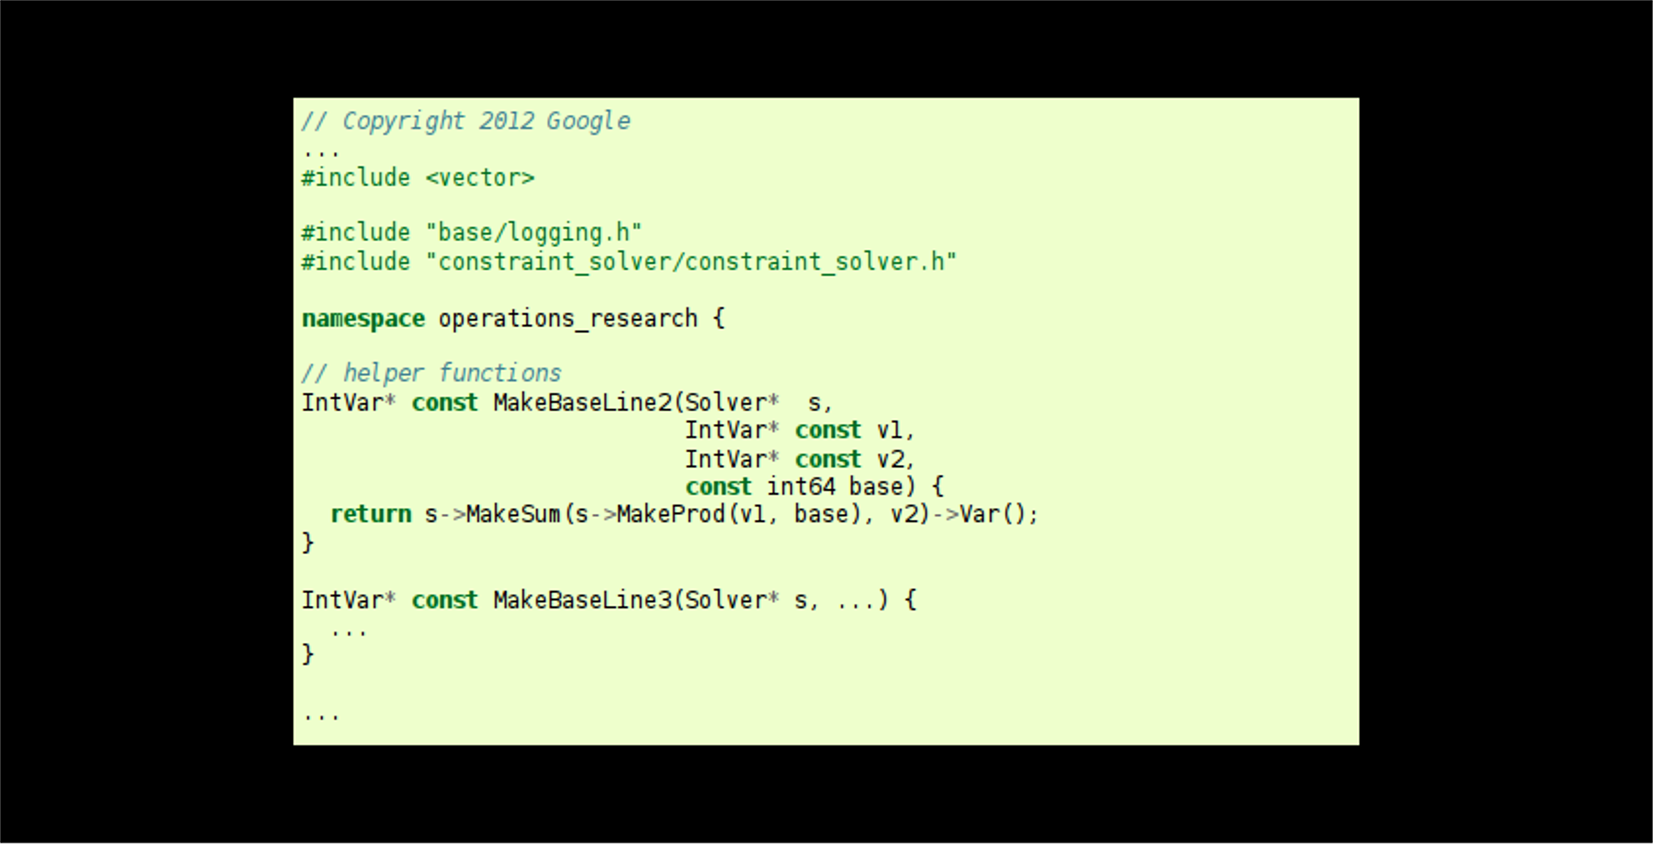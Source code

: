 <?xml version="1.0"?>
<!DOCTYPE ipe SYSTEM "ipe.dtd">
<ipe version="70010" creator="Ipe 7.0.10">
<info created="D:20120429222835" modified="D:20120429222835"/>
<bitmap id="1" width="845" height="431" length="25700" ColorSpace="DeviceRGB" Filter="FlateDecode" BitsPerComponent="8" encoding="base64">
eNrsnQdYU+ffhiOt+llaqyi4WkWgim0doKioWMW6rdq6UFvXH7ciCHWAAxUUUTHsvfcMIENA
NgRIUFHrREDZKwxRpoQvJwn7hOGq1ee+7qtXeMkZ70vMefp7z6BQAAAAAAAAAAAAAAAAAAAA
AAAAAAAAAAAAAAAAAAAAAAAAAAAAAAAAAAAAAAAAAAAAAAAAAAAAAAAAAAAAAAAAAAAAAAAA
AAAAAAAAAAAAAAAAAAAAAAAAAAAAAAAAAAAAAAAAAAAAAAAAAAAAAAAAAAAAAAAAAAAAAAAA
AAAAAAAAAAAAAAAAAAAAAAAAAAAAAAAAAAAAAAAAAAAAAAAAAAAAAAAAAAAAAAAAAAAAAAAA
AAAAAAAAAAAAAAAAAAAAAAAAAAAAAAAAAAAAAAAAAAAAAAAAAAAAAAAAAAAAAAAAAAAAAAAA
AAAAAAAAAAAAAAAAAAAAAAAAAAAAAAAAAAAAAAAAAAAAAAAAAAAAAAAAAAAAAAAAAAAAAAAA
AAAAAAAAAAAAAAAAAAAAAAAAAAAAAAAQlDWlQgghhO9DHGQBQMyDEEKImAcAQMyDEEKImAcA
QMyDEEKImAcAYh6EEEKImAcAYh6EEEKImAcAYt57tDb8gJ799dpu3lZSFrjjilt83Wf3BZt1
z26eNnWetrVrBROHGwghYh4AiHk8czPd11C9kuq7b+woOykuzkWZarxA1+JIYnQO+9//nsl9
4rzKJvhphz1pTHC0MDv9LKWbxdnJN+94qZqYLNCmLjN2sn6ezOK2s2qi7b1t1uhQFxo4mD/j
NSaHOhvyYpVLObPrxUlspMfEOitfNVbUtTyWFJP7jsattDJI+bJLTB0ONxBCxDwAEPP4EcjJ
2vRQWmJpt42dQlFMkOVv1t7BhfTn5TfsrtEY9f/69wzz1g3LjdejCztWAiOOXbL1rOxm8cJ8
2qmggPD8hOz65Ns3nVdRvRgNxFC4OZms9wtmViXfZdqvMPf/p7FtrHJuiVXki5Nl4+s0ixVW
XgF5idkvY69F+ia8o2BWmOOxwZz2z2scbiCEiHkAIObxq3ZrjX0Y9d03drC4xH/7JceAqo7t
eYVBZ20tlmpTF1MdLbkVLWIi9ZKDcZjjpgvU+Rdt9B4kljTEXDayMiti8LLZk5t2q2wCHzRy
g9NFe7MYt51UE0Vt6jx9j6R6ZsZtW6JuptdxKjbrqa+qkfFCfZsLyd5bDNwS6okERbMz2RPr
f9rSdIG2iXJ4ZHZDrDGVyi278d3B7DK7tvSOFbD9iltcXWphrtd6Aw9eEiN275JTVF2bWGVG
u/u6q8XJwpjXusuu4a9IplY7D52gRpK+E/O29qtcwnLar7OgJETf3mKJNnW5mZtnMYOFgxGE
EDEPgM8k5hFVOzP1e0ml3TZ2NCXe32xTZGxRh3hTFnhQ3/LM7ej02uTbqY6rTHxvv07NeeK0
UNvkUPyN+y8Tk+n2S696MeqTghzNDj1MJqZE6yLPXzXXfZbC4ganVdrUVU7e7ulx2Y2tq83P
cv3DKvBxm5aiYn9lPYtjiTf+yQ85dZk6z5o7UVsfdU6f+puzb0gh/e4d5xXnnaJqm2dybYMz
ej432kgP8DBdTYvIbkqJo5ltCAm1czJd5XTtbnHA1outMY8Tq1Y6hWd3tTjZuNFIxk3Q0JE2
kve9iXkzwnLzjXZrLq0KO37FQisxPK0yPirWfpV1wP1GHIwghIh5AHwWMS83032dqe+thu4b
O9oQa2hsSS1gdswwgRZbovlJg/UyZM8lp8haTvywWO5yPYubslhVwbv0nSNrGbcjrTZFcN7J
fJhit8o+iBfhsu7ZLaR2riIyHybbrPGLym9tSY72s9iVklDC3egNV+M/QoiJ2pKywK061val
TG6xkbbVwJ1b5iK2RTKTK/iEwxvBlouoHuEvOYEt3s7c7ExGrLOT2SqHwNQM19+NiaDVMkG8
KSymqIvFO6/8dayJiYV+LoOz29FexkSB8SJvJ0mHjrSRvO+cMQlzMd13L6lNvS4lLsB8043Y
Qv7ioXuJxXEwghAi5gHwGcS8xgQnG/NjD5NY3TaSXPca8fclO/8OSaYhxsDY2qqE0TyrS9tq
7J1an+Rna7KnOX4UFfttMfG52ZCa89hxtUNoVs2Ncwbml3JSWs+sC+8UnJpSYn3MlBmJJa0b
ir5ibG3H4oVMur+tyf5/iPUTVTvroHRunsx54tRcwUsKdDA99CC5J/OVrIZ4X1+LJSYeIZXc
lddFnrzSsiEGI9Tid1pL2kwOdzHdc6fdQHVcnHzcbP2q+L/NfuS4yjaE2EnSoashbSTve9nr
eGtzC70cRuu26qN09NtNWM877xqLCzQghIh5AHwGMS83032DRcdTy0gbSay7cfyyjXtFxwyj
cckugJ/9GGkx1usDIvPqI89cNFJ7ksxrvBdnvSEwMo8bWrYZeQbE2axyCklntwanfXfprE5x
1NGy/XWytRHq+rY+3LDEqg7/+6KFcSGDlxKVQmO4xStmagQnMXLrYA3ReoZWFsWM7s/Hq4ow
sjFZ6eSfVNMc0uoijlyy9XnBj3ycRHo5r3k9jfG25ubnslO6Wpxs3E5csXXljxsxzbrxOjfW
kg6dgEayvhNr1rpi6/Wi/Z9Dv1MUhxBCxDwAPvmYR1TtLE4+SWZ120g+s0n3djDZGBx2vyb5
4bMgkyTuzODrWDMTs8Opcdm1dEaa+yZ9excWs5gVsEWbusL9WnIl/f4TH+XL9o6l/FhyXM9o
ua6FQbvgZKGbzegcjbSIaMRsWza8QjXekxiVXhnt7WM+75xjWA3v+ovmqh2b7mtrqvE4mZd2
Dl+wNM5L6bJTzKxMvwMXjf8XFv607dlrr+NtzEz2JEQ9qYzx8bNY6RT0sLFtYLNpvpuKgMXJ
xi3AxWQtLSTtFSOv4oahicmhh9wdJhs68kbSvvOir56lcXZyadudNzfdFx+ZXpeSVXLD47qH
SwkDRyIIIWIeAJ98zMvNdFey8r/fqZTXuVGQReXX9WzMFmob/WHvHcafo2Q+f+Z36KrhPG3j
DTaubgVEssp57LjKys+eZr3ijNEqcxeb7OYM2ZjobE5d6BzSemVEu+DEr++FuRi2mXZsuT0y
M/2+x5bz1F8v25277vC7OffKgvqocwZW/CnO+ihtA2vHMiYvWYUEWi0mFjc6+lTArfPqo3U7
zG9q23GnVpnPs3wPXDGap2Ou7B2QUstdIVGfbH3nfPvrWQIXJ6sZvggzdDJfQkyhmu/yv5Zc
LXDoBDWS9J17TmBYoOVCzmp1naOaT8DLK7h20tx0gTZ1KdVO71ZsLhtHIgghYh4An3rM41bt
zmSQlPI6Nr71jexSw8muUyCuCAjTvGxJzX/L+lJytK/p+p5fXvFJ+Tn3HUKImAcA6OrcvA8h
m+5ja3r4UXLHjFcX5+1husLteuYb1ZfynnmfiY/4pzr5cYav8kUb289pLvJz7juEEDEPAPAR
xbz6KO3WK1VbLg0IP3iWusrWJ+pNrw4orY60crVYpG24zNCB+jCx6HP6Iv2c+w4hRMwDAHxE
MQ9CCCFiHgAAMQ9CCCFiHgAAMQ9CCCFiHgAAMQ9CCCFiHgCIeRBCCCFiHgCIeRBCCCFiHgCI
eRBCCBHzAACIeRBCCBHzAACIeRBCCBHzAEDM62DFlTmDprpUvGkjhBBCiJgHAGIehBBCxDwA
ACZtIYQQIuYBABDzIIQQIuYBgJgHIYQQIuYBgJgHIYQQIuYBgJgHIYQQMQ8A8JHHvBrzOceX
u9T0/p85Z0FVcQphbxZ/481BCCFEzAMAfMhqXm9j20cV85A5IYQQMQ+ATyLmFeQd/slQ506t
596LywzLGYh5iHkQQoiYB8AnEfOSUyIUZSKvZeep/3T1zK1GAbOuRPJZfDZm60QtCSFNxZ33
Iop57Q0hztdWSWpK9jk667cYz2dsAUmp7Y9tXhdXWOy9OrmvusxsX5WJx/iNpTWe5+3nfKsm
IXJlj2N5Sk++WFj1oYH0Q8sM//J+4bn7nPyh3CQivuaqSursi6wXvM7OO9/a93YjwNnPfYay
/VSlhhsedKtgtHbqmOKRiC0yZyZ8qSG36IZrZrX1WsN1B+mOd+qZ+LaHECLmAQD+xZiXmbaM
0i7VtIl2nXOamriUr1nqq5j4mMXCuhqJDZz2pLhQBRGqumdx9LMKT/NA1Wu1vYl57BgvRxkJ
b8u0lyGuXtMoarw3JFz3nT7K/lxQsZ+D39wRdubp7C6+Uhg5xTYXfVdLHJUea7br3D3ac3ZC
gPPUnyOvFTWlMCPnjXBxyGkStM4e7zw7xsNhsri3xW1iP6eLOlhmsFvPQhxgpOFeGJleZKbh
sItWHU+/d2q72UzhozMVfXV8ihNK8bUPIUTMAwD8W9W8GptVOmvdXsV42Mr/8She4MQl58ej
8y6yiEJWSdn5KVprvDi/qvfcqzNLNS+p+3lP0phX5/LXmXlnS4jaWlHxyfFHuI317so6ijrc
xtKKi3Jnd4TUCfg+qfc5YSE38PTCtaEG18uTWPx2Zsa9P0SpF/95HW5InbzoXgzRTrrOnu88
bz+L+fs58cz/Quua33ZEXrMwudMamAXlruahf009/eP3Fsfj6vHNDyFEzAMA/AsxLz/7wDij
C/dqPXZdWG5Wyeg6pzlXt/9VjfXiE0usqpi9i3nVZs2LW/2qtdTuJbE466XhzGP8dS7SaFNd
VFvpWiM45plzYt6idaEGYRUtMY8T5C7Ln1htX2g0/8RSU16PSNfZi51vt5/yWr97tubVZU7V
qSQxr8LVInTLNE7MM0fMgxAi5gEAPnjM63geGuGstJhelOOIgthsNfKCmOV8zSXWLSGqxnqh
1oIr3Os7isvOTTzKq+a5bjk7v6WaJ82v5nnsPL/MtLKHV4Iwsout9XxXjT0qLWG+W4eYtE0t
awzSvTRF0X+12CVt4lTDJgHr7GrnLeZqLnN81VrN+7NN1bFdNa/DlRrs+KR7p3eYE5O2833P
eWPSFkKImAcA+LeqeexIG4tZm5/GP2SuHO/jntfbWdcmemywwhCjIz4lMc8rfayD1INaTm9r
8D6gM2XlreuF/B/9/taVnhHrl1UT7OY3h38aHjvG21FW0tf6zqsQd+/pLefmhdNmS3lQE6sS
nhRYnXLd49+DK15ZdSEBdJWl1L+8iTcnJQTP5ERWiRC/Av4bSNcpeOfrnJROTt14N6yAdw4e
O9rdfrKEjyV3P2eK2ls+ZQuIeTXWa6lr99Md0upwCQaEEDEPAPBvxjzWK4vl57fQqqMcLOWV
0hMEVPl4c6nkl8qy6oMcA1ZKHJegHJFfHu2R1Xq5BOPuza2S6uLN4Y3x8N7eycfHfqE1b0PM
Kbn2V9p+eXjyTF+Vn5uvtGXV+lDdFohpiPc9tWhbCi2b3evvmbysXaKqk7c/S2ztKdk6Be98
QnTEClG1lp1PLSo332M4pa+qpJjhfpeWC3Vx3xUIIUTMA+AjPjcPQgghRMwDADEPQgghRMwD
ADEPQgghYh4AADEPQgghYh4AADEPQgghYh4AADEPQgghYh4AiHkQQgghYh4AiHkQQgghYh4A
iHkQQggR8wAAiHkQQggR8wAAiHkQQggR8wAAiHkQQggR8wBAzIMQQggR8wBAzIMQQggR8wBA
zIMQQoiYBwBAzIMQQoiYBwBAzIMQQoiYBwBiHoQQQoiYB8BnGvNqzOccX+5S0/t/5pwFVcUp
hL1Z/I03957W8566+eG78MEGBEIIEfMA+Eyqeb1NF2+WRnhLlbVZ9r2nGuazxzskqGduvv6P
hChBe9h56CCEEDEPgE8u5hXkHf7JUOdOrefei8sMyxmIeV35Oug8debmx3GsJsQ8CCFEzAPg
I495ySkRijKR17Lz1H+6euZWo4DpSCIVLD4bs3WiloSQpuLOexHFvPaGEOdrqyQ1JfscnfVb
jOcztoB0UUOexIorLPZendxXXWa2r8rEY/zG0hrP8/ZzvlWTELmyx7E8pdcx79i8/b7LhqlL
Dr2637WCm1rZSfczL6lYywtr/CxppupZyYuyjMePNBad//kLVfH/016yg0HLYXe79falPLIQ
xenRPkPZfqpSww0PulXwM3PJC+v9hpP7acjO9Veb3NxNksbejDzpOgUMEdkfDjEPQoiYB8An
HfMy05ZR+LmiRQFlMc6PauJSvmapr2LiYxYL62okNnDak+JCFUSo6p7F0c8qPM0DVa/V9ibm
sWO8HGUkvC3TXoa4ek2jqPHekHDdd/oo+3NBxX4OfnNH2Jmns3tZvFIT/97b4vbLEA/vmWIO
VhmcxWts1hspqTPdH1SHh95YOsxY7y4nzda5/KU9bfPtwMz6hPt5Fpoue2ndbr1DKa9zN9kx
Hg6Txblbd/WaLupgSWydHefnIjvG0+wWZ5d8pvO7SdrY1OOR72JxsgHp9IeDEELEPAA+g2pe
jc0qnbVur2I8bOX/eBQvcLKP8+PReRdZRHmqpOz8FK01Xpxf1Xvu1ZmlmpfU/VwhaczjBK0z
886WEBWzouKT449wG+vdlXUUdbiNpRUX5c7uCKnrZcw7onC2mLfOUxPP/C+0/eKsKqr8aSUa
J47WuW47/ZN8kIF/3vWs10z+G7raeqdSXudu8nrE3/pJ/tbrXLecnafdvEvSvG6SNvZ85LtY
vPOAdF4cByMIIWIeAJ9BzMvPPjDO6MK9Wo9dF5abVTK6zmnO1e1/VWO9+MQSqypm72JetVnz
4la/ai21e0ksznppOJM/cWm9SKNNdVFtpWtNL2PesSUt65Q/8bsnsTjj0cPD83Wkm9f5G3ed
jIxn55WtFow5xmmUWRhDy2/qcuudS3kk3WzXI3kt7ta5jbYdu0nW2IuRF7w42R+i4+I4GEEI
EfMA+LRjXuuZYK3OSovpRTmOqObNViOv5lnO11xi3ZIAa6wXai24wr2+o7js3MSjLRWt+S3V
PH5Jqt5j5/llppVveiUIr5rHW2fJqUlnla9z62nbz0zdcJOW0cAordSX7RCK2El37yl/d2Kz
f20XWycr5XXuZp3Ln23qk22reaeL23eTtLEXhVDBi3eRtxHzIISIeQB8PtU8dqSNxazNT+Mf
MleO93HP6+2saxM9NlhhiNERn5KY55U+1kHqQS3n5jV4H9CZsvLW9UL+j35/60rPiPXLqgl2
85vTfH5ajLejrKSv9Z1XIe7eLSeYJYTTZkt5UBOrEp4UWJ1y3ePf22qemvgYH8u0V6FevvLD
nWyy2KlltY5rT8gqpQVlvrrmQlPow9tQjf1We1WrZyFZdTHJqX+OOLM7vE7w1klLeZ27yY52
t58s4WPJ7dFMUXvLp63n5pkyyz0MnKa2PzevfWMvTmt8u8VxMIIQIuYB8KnHPNYri+Xnt9Cq
oxws5ZXSEwRU+ZovAiVLC6z6IMeAlRLHJShH5JdHe2S1XrDAuHtzq6S6eHMCYTy8t3fy8bFf
aM3bEHNKrv2Vtl8enjzTV+Xn5iIbq9aH6rZATEO876lF21Jo2b29BOPYvH0+S0QPS4hePeDG
r8slMembpY6I9zmusPqG1lR+Ukpg3D6kqCtNUZX49vyao4+jSpoEbV1AKY+km6lF5eZ7DKf0
VZUUM9zv0nyhbvELq33UyX01pv4SoD5Fc6VbjYDG3ow86ToR8yCEiHkAIObBN79X3ltYUqYr
2+miEtLGt1wnhBAi5gGAmAc/hLVOqoFXE6oiQkMVh9uYPmELbnzLdUIIIWIeAIh58EPKjg27
8ft3GhKDL/3PujSpq8a3XCeEECLmAYCYByGEECLmAYCYByGEECLmAfDJxLw3viqT9MGs729z
/xX/rQ6+2Z8DI/8fGnlcQA0R8wAAH7ia19tDz5sdqnhLlX2Qw9wHO5i+jw29x53v4m4zGPkP
svOCNvEh/3VAiJgHwMca8wryDv9kqHOn1nPvxWWG5QzEPISNf+VuMxh5xDyImAcAeNcxLzkl
QlEm8lp2nvpPV8/cahQw2UQcMhafjdk6UUtCSFNx572IYl57Q4jztVWSmpJ9js76LcbzGVvA
oUfQPX65t0fuqy4z21dlYvPtkUtrPM/bz/lWTULkyh7H5jsM9yLmke0SZ0P7DGX7qUoNNzzo
VsEQ3CPG40cai87//IWq+P9pL9nBoOWwBdy1mLeGY4pHIrbInJnwpYbcohuumY1J9zMvqVjL
C2v8LGmm6lnJEDh5R7p1QRsikWw/SbtJ+ueo99x9Tv5QLnF9bkGuqqTOvsh6wSPfuZtsAaU8
jPyHG/kO/wrI/m0i5kHEPAA+75iXmbaM0vGxtgKemMB9iJiUr1nqq5j4mMXCuhqJDZz2pLhQ
BRGqumdx9LMKT/NA1Wu1vYl57BgvRxkJb8u0lyGuXtNaHnZ23Xf6KPtzQcV+Dn5zR9iZp/fu
jnBku8SO8XCYLO5tcZvY0HRRB8sMtoAe1bn8pT1t8+3AzPqE+3kWmi57aTWCaybcbDDASMO9
MDK9yEzDYRet3Ga9kZI60/1BdXjojaXDjPXuNgoeEJLx7HH9h3Q/SbtJvs6EAOepP0deK2pK
YUbOG+HikNMkeOQ7d7OGtJSHkf+AI98h5gnqEYSIeQB85tW8GptVOmvdXsV42Mr/8SheYBWC
8+PReRdZRJmipOz8FK01XjVEaWKvzizVvKTuJ5JIYx7niHlm3tkSonZRVHxy/BFuY727so6i
DrextOKiXG+f70C6S7wNFfM3NPHM/0LrBPSoznXb6Z/kgwz8865nvWZ2MzXGaTkir1mYTLon
rCqq/GklWm1vxrMXYYNsP0m7Sb5OZsa9P0SpF/95HW5InbzoXgyR0wSNvMButi/lYeQ/3Mh3
+rcmqEcQIuYB8HnHvPzsA+OMLtyr9dh1YblZJaPrnOZc3f5XNdaLTyyxqmL2LuZVmzUvbvWr
1lK7l8TirJeGM4/x17lIo011UW2la6+OWaS71H5D8lq/e9YI6FETI+PZeWWrBWOOcbYuszCG
lt912Di+zKm63Yzeo4eH5+tIN+/8b641vRnPXpzNRbafpN0UsM7SisvyJ1bbFxrNP7HUlD/F
KWDkSbpJdlYeRv6DjTzZvzXyHkGImAfAZxvzOp6PRDgrLaYX5TiigDNbjbyaZzlfc4l1y0G/
xnqh1oIr3Os7isvOTTzKq+a5bjk7v6WaJ82v5nnsPL/MtPJNrwQh3aU6lz/blA1ba0rHBcxQ
c2Qn3b2n/N2Jzf6tRSGLuZrLHF91WWWqc91+ZuqGm7SMBkZppb7sMcERooutd95QF7bdT9Ju
kv45ODYG6V6aoui/WuyS9i3e/KagkSdPDp0usMXIf6CR7/J/qRDzIGIeAIh5rYeqSBuLWZuf
xj9krhzv457X21nXJnpssMIQoyM+JTHPK32sg9SDWg7NDd4HdKasvHW9kP+j39+60jNi/bJq
gt385vBPw2PHeDvKSvpa33kV4u49veXcvHDabCkPamJVwpMCq1Oue/x7d8wi2yV2tLv9ZAkf
S+6GZoraWz5lC+hRjf1We1WrZyFZdTHJqX+OOLM7vOV4XeekdHLqxrthBWzBR+Fax7UnZJXS
gjJfXXOhKfRRe6Ow0XlDJEd2sv0k7Sbpn4N7Kl1C8ExOsJcI8StoPm2MfORJkwPJBbYY+Q8y
8r3qEYSIeQB8xjGP9cpi+fkttOooB0t5pfQEAVU+3lGY/FDCqg9yDFgpcVyCckR+ebRHVuvx
kXH35lZJdfHm8MZ4eG/v5ONjv9CatyHmlFz7K22/PDx5pq/Kz80VGFatD9VtgZiGeN9Ti7al
0LJ7dwkG+S4VlZvvMZzSV1VSzHC/C+9KRvKrQhIYtw8p6kpTVCW+Pb/m6OOoktY1J0RHrBBV
a+kR6SE1iUnfLHVEvM9xhdU3tKYebx66Ho8n+YZISknk+0nSTfI/B2Fe1i5R1cnbnyW2Dh3p
yJN0k/xeeRj59z/yiHkQMQ8A0Itz8yD8GO+VByFEzAMAIOZBCCFEzAMAIOb95yS7TObzfTot
Rh5CxDwAAGIehBBCxDwAEPMghBBCxDwAEPMghBBCxDwAEPMghBAi5gEAEPMghBAi5gEAEPMg
hBAi5gEAEPMghBAi5gGAmAchhBAi5gGAmAchhBAi5gGAmAchhBAxDwCAmAchhBAxDwCAmAch
hBAxDwCAmAchhBAxDwDEPAghhBAxDwDEPAghhBAxDwDEPAghhIh5AADEvP+iFVfmDJrqUoFe
d21C/NV5Ut8KUfpO++zGCkLEPAAAYh4S3Sc8FC+tlIYN3RAYkv8aowchYh4AADEPMe8TGoqK
KwqDZR3LMHQQIuYBAN5PzKsxn6MqTlGdvspeUVRdnHJMYSMzpJDTzo6PTdwySUuCcvjHMcb7
7UqTiHdq/CyjP1FIbeJk6xXfqUuO9bTNYKey6oPs/JaNPipO+VtWxu1ifC2zrIn5PPfCNpOZ
gzgrVJUedWWT5j9BedW8Dcn9ZjP3WzWJwZd22pUll5FuiGiMiUraPUd3Un9VceFzy3ffpOWQ
b4j8S6Y4z2DfbNF+lL7DZ292y0vhJ5CB4w6oTB3W70vRmZvc81N47yytcDq/Zuy3QkIi09Y5
Zie3xpWB0kd0l8mMFv6y/4hFenaZr+n3E0+r/DZauP9AyV+3euY3r7PduHITTmtju8BDvkuD
Jp29unzi0C+EBkvvDLheTLyT8ThMedH4gV9QKP/3/eQdjl6cjncVqzrsZyNpj8jXSfJONlk3
BWyorCbQ+ehMSZEv+3w95rerTs8aBfVIsCz92SIz3JCQIUTMAwC835gnNSPSlX77ryGc1yeU
r9dx2u33eGrTiqMeZqiOVRXvb3714SveO381yjOadYz47y/ntgbV0WOD5SmqElPCHIKjl3JS
2Ug/15x6z73aRHTc+ygsty6KmWmgYr+TVs5bXHx8oIVroALnhbCtxVM22YbYKTfjl/ZTFf/K
VCuwLOZpiZO+94GAWrINkX7JsKM81omI7zW4XRrounuk6DoqJ4sSCaQP5Xtuo8e+74dvNM4i
ok7c9QMjR635O+iJh8MhqRF/XElnp7bktwEKyu4PwtMfXdZYv4aWY7x+jqK6s8OD8tBQPZlh
c7Xuvu6yhNWhUdAuCVGkDlxOLYuKvzpJ+AflxNrUsle2f303fLOXb2Z13P00A80/19Mqu4x5
HfazkqxH5Oske2elgG6SbIged0pSRH6H5+PIZ3nO5n9vvfZCQI8E7DyrIZbptmjEuG1xNTgs
QoiYBwB4rzFvAbWcwXppOJPzWm2FS02nN2jtCKngvXO5S5n5nOPEfxW0Vnu84CW6uboljGKW
zkTOG07tjXjpslmLSHRj7I9aZQQRdZ7WDc08kp9UUHBEgrfOOrINvfJRO8d55wz1/KTW39aT
baie7EuGk2rGjDv7hChPFT1RmThmdegrbgIRlmhuPDRR/PfrnMZqB2UpaZ2nRGNp7gk58ZUh
L5tTzVejNR8kkeeTYl35kQtoL3oT8wTt0tfjLmYRFbOS58enDJnjxUlfr+y2jfpG/vhZ/7Sg
rDpm95OkHfaTtEek6xTUd9JukmzIaa/UGNU0esf96dwjwQGVQuk/x9ivEIdFCBHzAADvN+Yt
J6Jd62vGwwfqCy9M7MetvxGq/eZW1jHmEf8tt16s0fwenodXutUwHj3UWKgznt9ybIFyWlgR
f+WLLauYrCoDOc5r9d89STdUbrOUWOdi66o2OaeGdENkXzKVhr8OlbErJZZllZyXHzrLs5Kb
K76d0tooym2sNFrUv824CE13rWgJabJO5W1Xy3gUun2+5FfN75RzrehNzBO0S4OmOpd3eD8j
I/m48vIfxwzkbGbowque+d2cC9d+P8l7RLZOAe8k7ybZhhaLTbEqZnbudaceCajm1UZEGsgO
lNoeV4vDIoSIeQCADxjzKl3+OsF5MWnD3bDsknM/t6S7zjGPX80jioGd/rEzCl74OIcuG0DU
6LYH84uBM48WJBXyq3n/C60i21CVj+pZ4p0aJNU80g11rOb9OWbc2XSyah6vMf0Qv7Hacae0
rGk+o/tLCV7ZbR89bIObV0YtozT/lOzANr+tMJg7WNaR1U01j3yXWt7TeYts+l3/378TXeRf
1ZtLHgT1qPM6Sd8pqJskG3LaKyWu1rma10WPOllacEZuMM7NgxAxDwDwYWNehfMmTeLkun1P
Av1D5/fpIubV0GOCZ1FUxSVplreq4x/kWWi67KWV222xPWCc7v+4jv44XUWcs9TJ3eGV/HPz
JlyzdA+ay3nxtZ3F01qyDdUkp8Yt6asqLmx2Mqg8LqPUxcBXJbCWbEOk1Tx2pPtaEYn91Dus
QPd934muvfq0+dy8MfupaaxrXgdHD1tvSJwd1xQfrioupaybWBz35L7hqa3r/SsFRJQqy7Vi
okretEyWn4uqRB+hNr99aaU0XGwjLbiA3cW5eQJ2qXMoqjTbunarVVJg1quoZJfFI0avDX/V
qytbyXpEvk6ydwrqJsmGEmO1JIbM2eWTHvU83836+I6gF72OebjSFkLEPADAvzFpm5x283+T
NMdSVH+aYL12VFcxL5XVEOIaskb65A8UVamhen+opgXmsulpj05tNpYXOcx5/w+i+kpa6dEl
/JXLrbBW+EZNQuTKLoeylLImsg1x9qQxOiJRWV6HmMwdcGbJthRaNpt0Q+RfMkU5V/bMGtKX
8qXYrI0uOcktV9ru2zdZ9Msvhs5QcsnlX0PKeuFG3TZBrD+l74iJ2+w9s9mCIgqdabVISpjS
Z5DEar0DU9v9Nj5ad5qoEIXSp8OVtjz47yTfpc6hiB3P8Nqi+MNXFIrQt+MVjt6IKOnlDUxI
eiRgnWR9F9BN0g1V+ztqTJcYJEQRHr38smNWY+9j3kurDcOGKgWGFjTiyAghYh4A4D3EvA9m
2zyJu9tBbkKOvTRX4ps+lC/xFAwIEfMAAIh5iHkQQoiYBwBAzPskYl7HWeB2c8EQQoiYBwD4
92MehBBCxDwAAGIehBBCxDwAAGIehBBCxDwAAGIehBBCxDwAEPMghBBCxDwAEPMghBBCxDwA
EPMghBAi5gEAEPMghBAi5gEAEPMghBAi5gGAmAchhBAi5gGAmAchhBAi5gGAmAchhBAxDwCA
mAchhBAxDwCAmAchhBAxDwCAmAchhBAxDwDEvLezpCxwxxW3+Lpu3pZ1z26eNnWetrVrBfMD
fNWUvAi7ZGO6gLPFi24J9e9zW7XhB/Tsr9fi6x1CCBHzAPhIY15upvsaqldSffeNHRd84rzK
Jvgpu/t//qWVQcqXXWLqPsBXTXKkl+nvvqF332H6akxwtDA7/SwFX+MQQoiYB8B/KeY1JjhZ
mx5KSyzttrGjzFs3LDdejy7swT//whyPDea0f16//6+a+shzBtZ2pe+0bFgbceySrWclvsYh
hBAxD4D/UszLzXRfa+zDqO++saPsJJqdyZ5Y/9OWpgu0TZTDI7O5Zb2CkhB9e4sl2tTlZm6e
xQwWf97WfpVLWE6HCd9LDsZhjpsuUOdftNF7kFjSRL44UQm8aG8W47aTaqKoTZ2n7yGgxsiJ
nRbc2WG+yrcSOYsXlwVsv+Iayy0klpRf+98VF85rYp2XHF0YHrsNDOedMT0YE5XLXUlxZYSZ
u/UfutRfL9mcSY3Na4g1plLbrnMHkxN9mRm3bYkf9TpOWOcVBp21tViqTV1MdbR8nszfeZIN
MXPzAk6Ym/6qTV1t7xv7iokDBIQQMQ8A8I5jHlG1M1O/l1TabSNJ3SzqnD71N2ffkEL63TvO
K847RdWmllaFHb9ioZUYnlYZHxVrv8o64H4jkWpuRlhuvhFb1GbxnCdOC7VNDsXfuP8yMZlu
v/SqF6OBfPHCHI9V2tRVTt7u6XHZjd2VDfM8N5rR7rYpG2Y/dlxlE5zBi6DZ7mvN/XnrXK1t
rBwcFF9Gv53quISz85zsV3X92GUztbjw2y+Ss4rCTP38eEGXmJu25a+hxfws1z+sAh+32Z/i
ssCD+pZnbken1yZz1rnKxPf2a/INlTXEUo3Mjt2Oe15LT0px2e53Iw/HCAghYh4A4J3GvNxM
93Wmvrcaum8kvf5iq461PXd6tLiEttXAPaE+JS7AfNONWN40Lutl6N5LTpHEOXLJYS6m++4l
sdpU3m5GWCx3uZ7FzU6squBd+s6RteSLZ92zW0jtrrTY7PP79qucwrLbbIgZZrkpPIabMJlZ
d+xWuYbncquLi039/+GGNM7O/8Xd+XjO1sM7z0EzbkdadZqbZj5MtlnjF5Xf2pISH2ixJZof
ZVkvQ/bwd77zhoiEfN7A9EjSjQdEMZCRXZVSimMEhBAxDwDwDmNeY4KTjfmxh23Tl4BGQddf
WAels/mlOaLeVRelo99uinPeee5s6et4a3MLvRxG2wlfP1uTPc3Br6jYb4uJz81q0sW5ZwDy
c1q3EpFsU1ibN7PpXtamGo+TedksNYxXVCTW2fK27EeOxM7Xx1JNrC2KGZ3WmRToYHroQXL7
AUmJ9TFTZvAnmgkbYgyMra1K+IsTudfYO7WBbEPEiDHTH/keszCbr22qEhuVw8YBAkKImAcA
eJcxLzfTfYNFu/lNQY2Crr9QCo0p5MWnCE4Siy2qjdDQt/N/2enNdTe0rth6vWh3ocSZi0Zq
T3jpi3EvznpDYGQe+eLJ4S6m++7SWT36nkm+4Wa2506bjFoXdfpK8xUZjfE2psbcoiKxzua3
EdmP2Pm6iCOXbP1edjpNriFaz9CqY/xrTHC0bH/tLWfnL9kF8HeekRZjvT4gMo90Q23Wk/3M
S+kS/7xBCCFEzAMAvJuYR1TtLE4+SWZ12yjw+ovmGheb7mvLrZi9jrcxN90XH5lel5JVcsPj
uocLr7pVG6GuZ2mcndwyNVnMCtiiTV3hfi25kn7/iY/yZXvHUgb54o3xtuYWutmMnt35JN7O
3Pzs8zbpqy7i7/MmGrfjMsuiPINtl2ibXsjhrdP8HG+dbLq3jRmx843x9pYmyjGRT2pTMgrD
HSKu3W3g57fDFyyN81JYnYJru9sAvo41MzE7nBqXXUtnpLlv0rd3YTHJN1Qbqe/h7Z+XmF0V
dyPOYbUF7d5rHCAghIh5AIB3FvNyM92VrPzvdyrldW4UeP2FgRV/jrI+StvA2rGMyDx5BddO
mhO3Jl5KtdO7FZvL5mfCsEDLhdrUebrOUdzb2eU8dlxl5WdPs15xxmiVuYtNNj9Ykixed+PE
FRuX8p5di1oXyXmzc7s3JydF2606Q114xfZcSqDaJRuPyvbrrI863bzzBUVBZy1NOfu5xMjJ
+lnzFShsekig1WJiEtno6NMU7nmGhm1mlltuj8x8/szv0FXOr4w32Li6FXBjIemG2MkMprvy
JSrxTgevABYus4UQIuYBAN5dzONW7c5kkJTyOja+F5mp4ZbtzqCDEEKImAcAeHfn5v1rsuk+
tqaHHyXjWxFCCBHzAACfVMyrj9K+Ym2HyUoIIUTMAwB8YjEPQgghYh4AADEPQgghYh4AADHv
X7TiypxBU10qPp8dS4w+NmbIEu17Db3cGf6H8aMcKwghYh4An0bMaz3g9uyw2yEtVDvuHDvm
8B0678eCOzukxq6/Ud3Lr4VqXz3V0wnV/8Y3Uo35HFVxiupyl5ruet2HMtkwoJj4MeWWoTSl
j4CB6nmaajvyfQdKLv7LPoP+MWY5dsKtoH1rpg8XplD6fDNs2pbDwSWtdy8syTk9V/TnC0/5
19GUsuz1lWXGDPqCQvm/kXKLTwQF5LE/7N7+i58lCCFiHgAfZzWvV+Gk3TtjfdcNnWIUyMs/
tw0nDFtn8rznXwgNEf62xnE5npxDc0y2t5Ot3cOGjzfmUX7an1KXWlbnc/InyruJefx3MgpY
ATRdWbFpqsz6jy/mVRorKS476WXHKIzLLfa0PygpuuAk/5bRTclM/fHD11MzeFnudYj5sqHS
u89E5sTmVYQkRGjuXLHKr/JD7e2//lmCECLmAfCfiHnEj5POXl0+cegXQoOldwZcLxZY92M+
dpcTVTz/mHOgbwy3ni8y1z2cxabfTzyt8tto4f4DJX/d6pmf0rragdJHdJfJjBb+sv+IRXp2
mY2pxaU+bkZH9u3aq2VkllCa0mVZKSYqafcc3Un9VcWFzy3ffZOWw05l1QfZ+i79/og45Yic
vK9haj2zOblNX2WvKKouTjmmsJEZUtjEfJ57YZvJzEGcFlXpUVc2aaaeliXe1lbBYY+z51+P
+OWncYfv0AvSdkySmS3+zVSXcrJutowkO/bG6R9FJv4ZyCJqX6UVTufXjP1WSEhk2jrH7OTO
Y15aoC0nquBdQTp0jMdhyovGDyRqZN9P3uHoxXv6bbfr7GqGlPRPTLrO9pbmnpw6bJ4v74l1
r4OvzhiyPDia/9sXpiuGTzLO7/ikkuI8g32zRftR+g6fvdktL0VwZdhpt8ToQ7eJkmbB7a2S
kkqR1YJ36S0/SySSDzKEEDEPgE8w5glRpA5cTi2Lir86SfgH5cRagRWY4sy/p4z41bcytazS
ZOWICXqZKWWVxuvnKKo7OzwoDw3Vkxk2V4v/bFxu3higoOz+IDz90WWN9WtolZxDs6+70VHO
ofmEsXmXh+aUm/FL+6mKf2WqFVgW87TESd/7QEAtPTZYnpPQpAMtXAMVOC8kg33y+TFPakak
K/32X0M4r08oX3/puVebyH57H4Xl1kUxMw1U7HfSanpTzRs05cKFKeNULANUxi00PT6LMwjZ
ZN3kjU85PcVUXlRipTM/p8VdPzBy1Jq/g554OBySGvHHlXR2h2qen5fWj4NlVBglZOt8ZfvX
d8M3e/lmVsfdTzPQ/HM9rbLbdb7Zn5hsnR2ykN98UelddN7nocpq/XcTLmQ2/9Xq/XTlvpbc
esTvQWRhy4LsKI91IuJ7DW6XBrruHim6rrn0R/JZigvYLPazvl8RUSQcN+JPi5wmwbv0Vp8l
MskHGUKImAfApxjzvh53MYs4UJY8Pz5lyByvSsETbbXuh8eP3JmSmJ+8fsz4HfG17dbMKtaV
H7mA9qJ52a9Gaz5I6jjRlt2DibYGH7VznDw2Qz2/zeL1nntOcxpnHi1ILig4IsEJbNoHIl/w
ktsCajmD9dJwJue12gqXCpfNWkTJboz9UauMoGeNvZ+0HTTV8d6JWSPHjpda4Pr0UodBaO0m
8c7J+lZLvx85zzijeVerHZSlpHW4J7CV5p6QE18Z8rJTdXTQHGo6nXzoXtltG/WN/PGz/mlB
WXXMbtbZ85jX+U9Mus7WlTBz09QUBouu8w8v4a+EqjhExrak9c6HRQWWuv+bJjmQQuk3bMZW
taCiFCI+jRl39gmxzqInKhPHrA59JeizxMzwny0qf/KfuhBDeZFF/lGsJsG79DafJfKYRzbI
EELEPAA+zUnbqc7lAn/VPkjEh+wYNkHHLe6c5KgdNrncms+j0O3zJb/ib09IzrWiZVlZp/I3
Om2+xmapBiePLbauanMIrrFezG20rGKyqgzkOIFNY413eZvk1priGI8eaizUGc+fnz22QDkt
rKiXMc+lNNREod/gzWbPy3mDQNZNbpWsD4Xy3UHb7JayVaXRov5t/gBC0/nvbK7m5Zf6emj+
JDrn6O0G0qFjZCQfV17+4xhOfKIMXXjVM7/7db7Rn5h0nc11vIy4XdMHiSw08Wq9qqJDNa9N
0S83295sr+SQOUdulRr+OlTGrpT4q7FKzssPneUp+H8ZSvO05cXk7R9cmC8mY8qb/BW0S2/z
WRIwaUsyyBBCxDwAPtGY51JB+iuDuYNlHVntijyZgQqicjuPyIksDuRWYF7ZbR89bIObV0Yt
ozT/lOxAAavq3Qn2PqpnicKdBkk1T/5oQXIhr5p3en9zNa9DzOMfygte+DiHLhvAadTaHlxH
vEFBrccxr8P45JN1k6iS/aB7y0pV9oc9MdGsluuRpWVNO5y0RnpuXoGAoeNPgNLv+v/+negi
/6oerbPXf2LSdRLS0zxWSg4U3+IdVNi2vcO5eR3O4ss/LSf2i0+h7Z9jxp1NJ63mXZ0vMtm6
uE1ub/DXlRmiqC4vJnP4VoPgoXuvN65pO8g4ZEOImAfAZxXzXlopDRfbSAsuYLctwpyaMaBv
3wGTjfO4h+Mqy7ViokretEyWn4uqRB+hdxHzmpJT45b0VRUXNjsZVB6XUepi4KsSWEuPDppJ
URX/McjSPWgu54VEkFd+DVnMK7fbYnvAON3/cR39cbqKOKfx5O5w4rJZp42axFywSmZsaW9j
Xi5ZN5vfWfBQ/ZdJqz359x6JD1cVl1LWTSyOe3Lf8NTW9f6V7ap5hRXXrl2cOuTHXYmlZOus
NNu6dqtVUmDWq6hkl8UjRq8Nf9XtOt/sT0y2zsaYGxenDxksq5kY1WmIkpmXxo9oudK20mTz
0j/0r7vdLUvMLfJ0UB03SO5wal2k+1oRif3UO6xA933fia69+rTlk1PjekByyEr3ttGRnqD1
HecjKnHCo6C5VkyyS+8j5pEP8sd9L0QIEfMAAF3HPNLrZ7uIeU3x0brTRIXa31Gk3u/0BApl
wsHm+4HQmVaLpIQpfQZJrNY7MHXQO4l5nLwRHZGoLK8zsZ+q+IAzS7al0LKJK22vWfssGUVc
aTt1hg+V2XqlbfuYV01Pe3Rqs7G8yGHOjz+I6itppUdzTzBLSk7Y/KOWZPdX2pJkJLJutglv
DzyXTN6k95B7+QnrhRt12wSx/pS+IyZus/fMZrcfeaGvvp+9+uqdOBbp0LHjGV5bFH/4ivO+
b8crHL0RwTs1rpt1tvxBn/fiT9yzdf5omMsvr5Xkav8i+vN53n3z2Ak3r+1dPU2MmHL+v8Hj
l291zCLONizKubJn1pC+lC/FZm10yWl79W7KXbflkv3afZby6GtEKSLbkxJaz1HsvEvvI3oJ
GOSyJubzmD8kp6u87b1uIETMAwD8W9U8CD/kUzD+Q9b7X5j9/abw5vl3CCFiHgCIeRBCCBHz
AACIeRBCCBHzAACIeRBCCBHzAACIeRBCCBHzAEDMg/AtJX/qcY9vU1PtuHPsmMN3+I8CKbiz
Q2rs+hu9vdHxm98e+a3t4a22uxk63LkFIuYBABDz4Ecc9np4q5OO74z1XTd0ilFgMfdeK7cN
JwxbZ/K859vlPews500fdvbvxrzeDh2EiHkAAMQ8+K/HPOLHSWevLp849AuhwdI7A64XC6z7
MR+7y4kqnn/MTi1rDLeeLzLXPZzFpt9PPK3y22jh/gMlf93qmZ/SutqB0kd0l8mMFv6y/4hF
enaZjanFpT5uRkf27dqrZWSWUJrS1U6yY6KSds/RndRfVVz43PLdN2k5xD0Yg2x9l35P3INR
Tt7XMLX1HozTV9kriqqLU44pbGSGFDYxn+de2GYycxCnRVV61JVNmqmnZXkP0WtVcNirdtot
MfrQbaJoWXB7q6SkUmQ1Yh5EzAMAIObB/2bME6JIHbicWhYVf3WS8A/KibUCU01x5t9TRvzq
W0k8UGPliAl6mSlllcbr5yiqOzs8KA8N1ZMZNlfr7uvWWc4BCsruD8LTH13WWL+GVsmJeb7u
Rkc5Me+EsXmXMS/lZvzSfqriX5lqBZbFPC1x0vc+EFBLjw2W5yQ06UAL10AFzgvJYJ/mJ6pI
zYh0pd/+awjn9Qnl6y8992oT2W/vo7DcuihmpoGK/U5aTc+reXEBm8V+1vcrakpm6o8b8adF
Dqp5EDEPAICYB/+jMe/rcReziNBV8vz4lCFzvCoFp5pa98PjR+5MScxPXj9m/I742nZrZhXr
yo9cQHvRvOxXozUfJHWctM3uwaRtg4/aOeIJd+okz0eeebQguYD3fGTtA83PR15ALWewXhrO
5LxWW+FS4bJZiyjZjbE/apUR9Kyxt5O2zAz/2aLyJ/+pCzGUF1nkH8VCzIOIeQAAxDz4X520
nepcLvBX7VNNfMiOYRN03OLOSY7aYZNLtDAehW6fL/kV/7MrJOfa+oA2WafyN7oEo8ZmqQYn
jy22rmK2abRezG20rGKyqgzkOIFNY413OdmD82oYjx5qLNQZz5+fPbZAOS2sqDfn5pXmacuL
yds/uDBfTMY0n4Fz8yBiHgAAMQ/+d2Me+UONKwzmDpZ1ZLWrdGUGKojK7TwiJ7I4kFvmemW3
ffSwDW5eGbWM0vxTsgPfxfORG3xUzxKFOw2Sap780YLkQl417/T+5mpeh5jHW4RR8MLHOXTZ
AE6j1vbgOuINCmo9uwSjwV9XZoiiuryYzOFbDbgEAyLmAQAQ8+AnF/NeWikNF9tICy5gt610
nZoxoG/fAZON87hlrirLtWKiSt60TJafi6pEH6F3EfOaklPjlvRVFRc2OxlUHpdR6mLgqxJY
S48OmklRFf8xyNI9aC7nhUSQV34NWcwrt9tie8A43f9xHf1xuoo4p/Hk7nBOzKtz2qhJzAWr
ZMaWdrMD9ASt7zj/EiVOeBR0e6Utsh9EzAMAIObBj/O+eV3EvKb4aN1pokIUSp82jfV+pydQ
KBMOMuv5iYhptUhKmNJnkMRqvQNTB72TmJda1hgdkagsrzOxn6r4gDNLtqXQsokrba9Z+ywZ
RVxpO3WGD5XZeqVt+5hXTU97dGqzsbzIYc6PP4jqK2mlR5cQq01KTtj8o5YkpQdTt3n0NaIU
ke1JCd3dcpD5POYPyekqzaMBIWIeAAAxD8JPwnr/C7O/3xQezcJQQMQ8AABiHoQQQsQ8ABDz
IIQQQsQ8ABDzIIQQQsQ8ABDzIIQQIuYBABDzIIQQIuYBABDz4H/uhipdv7/tTVGqHXeOHXP4
Dp33Y8GdHVJj19+o7uU+9OQpGO/JHj8Fg0R2wq2gfWumDxemUPp8M2zalsPBJQx8oiBiHgAA
MQ9+dGGvh3e06/jOWN91Q6cYBRYTr1NuG04Yts7kec+3y3umbU4Pnmn7Eca8SmMlxWUnvewY
hXG5xZ72ByVFF5y824CPE0TMAwAg5sGPOOYRP046e3X5xKFfCA2W3hlwvVhg3Y/52F1OVPH8
Y3ZqWWO49XyRue7hLDb9fuJpld9GC/cfKPnrVs/8lNbVDpQ+ortMZrTwl/1HLNKzy2xMLS71
cTM6sm/XXi0js4TSlC6rZzFRSbvn6E7qryoufG757pu0HOL2yEG2vku/J26PLCfva5jaenvk
6avsFUXVxSnHFDYyQwqbmM9zL2wzmTmI06IqPerKJs3U07K859u2KjjsVTvtlhh96DZRtCy4
vVVSUimyU+2xNPfk1GHzfF/g4wQR8wAAiHnw4455QhSpA5dTy6Lir04S/kE5sVZg3a848+8p
I371rUwtqzRZOWKCXmZKWaXx+jmK6s4OD8pDQ/Vkhs3Vuvu6dYJ4gIKy+4Pw9EeXNdavoVVy
Yp6vu9FRTsw7YWzeZcxLuRm/tJ+q+FemWoFlMU9LnPS9DwTU0mOD5TkJTTrQwjVQgfNCMtin
+WFnUjMiXem3/xrCeX1C+fpLz73aRPbb+ygsty6KmWmgYr+TVtPzal5cwGaxn/X9ipqSmfrj
RvxpkdPxDYzHfvNFpXfRa/Fxgoh5AADEPPhxx7yvx13MIkJXyfPjU4bM8aoUPL1b6354/Mid
KYn5yevHjN8R3z7nsIp15UcuoL1oXvar0ZoPkjpO2mb3YNK2wUftHPHwWfX8NovXe+45zWmc
ebQguaDgiAQnsGkfiHzBS24LqOUM1kvDmZzXaitcKlw2axEluzH2R60ygp419nbSlpnhP1tU
/uQ/dSGG8iKL/KPaP+GCmZumpjBYdJ1/eAk+SxAxDwCAmAc/9knbqc7lAn/V/iy++JAdwybo
uMWdkxy1wyaXW9p6FLp9vuRX/M+ukJxr6zNtZZ3K3+gSjBqbpRqcPLbYuorZptF6MbfRsorJ
qjKQ4wQ2jTXe5WTPtK1hPHqosVBnPH9+9tgC5bSwot6cm1eapy0vJm//4MJ8MRnT/LaXWjAy
4nZNHySy0MQrj43PEkTMAwAg5sH/QMxzqSD9lcHcwbKOrHa1rMxABVG5nUfkRBYHcstcr+y2
jx62wc0ro5ZRmn9KdqCAVfXKBh/Vs0ThToOkmid/tCC5kFfNO72/uZrXIebxI1nBCx/n0GUD
OI1a24PriDcoqPXsEowGf12ZIYrq8mIyh2+1lhzpaR4rJQeKb/EOKsSnCCLmAQAQ8+B/Oua9
tFIaLraRFlzAblvpOjVjQN++AyYb53HLXFWWa8VElbxpmSw/F1WJPkLvIuY1JafGLemrKi5s
djKoPC6j1MXAVyWwlh4dNJOiKv5jkKV70FzOC4kgr/wasphXbrfF9oBxuv/jOvrjdBVxTuPJ
3eGcmFfntFGTmAtWyYwt7WYH6Ala33H+JUqc8CjgtTTG3Lg4fchgWc3EqNI3vnIZQsQ8AABi
HvyQ983rIuY1xUfrThMVolD6tGms9zs9gUKZcJBZz09ETKtFUsKUPoMkVusdmDroncQ8TqyK
jkhUlteZ2E9VfMCZJdtSaNnElbbXrH2WjCKutJ06w4fKbL3Stn3Mq6anPTq12Vhe5DDnxx9E
9ZW00qO559ElJSds/lFLktKDqds8+hpRisj2pAQBQ8fhR8NcTtBlPo/5Q3K6SvNoQIiYBwBA
zIPwk7De/8Ls7zeFR7MwFBAxDwCAmAchhBAxDwDEPAghhBAxDwDEPAghhBAxDwDEPAg/kut8
/+vbbQg2XTLoh+Mu+T16f0L81XlS3wpR+k7DlbkQMQ8AxDwI/wP2+LbDbx3MGBl0DaXZo4f2
p/Qd/tOfNu7ZLXd6aQg0+KVv87N3P2i8LHqqMVVUzjSX0f2bX1opDRu6ITAk/zU+NhAxDwDE
PAgR89rc5OTm9vEiE3Y62t0siX38wERHWcmf/1w2xgNXhaFiowf+378Q88rYUR7rRCdd8ivq
QY8UBss6luEzAxHzAEDMg/B9ZJKYqKTdc3Qn9VcVFz63fPdNWg5xP7ogW9+l3xP3o5OT9zVM
bb0f3fRV9oqi6uKUYwobmSGFTcznuRe2mcwcxGlRlR51ZZNm6mlZ3gPFWhUc9lpvPdfh5syT
zl5dPnHoF0KDpXcGXC9uEnB/v8Zw2yVic6yCijutubTEYM2I4Vt9T88e1GXMGzhu/0HZYf2+
HDpjo2teCnc06PcTT6v8Nlq4/0DJX7d65qfwQuPjMOVF4wd+QaH83/eTdzh65XBrhqUVTufX
jP1WSEhk2jrH7OS2K88Knic2U/NetzU6lv5skRlumK6FiHkAIOZB+O5NuRm/tJ+q+FemWoFl
MU9LnPS9DwTU0mOD5TkJTTrQwjVQgfNCMtin+ekSUjMiXem3/xrCeX1C+fpLz73aRPbb+ygs
ty6KmWmgYr+TVtPLal7nZ3AIUaQOXE4ti4q/Okn4B+XEWgHvrHbcKfXDvot/TP+uH+XLgT+s
2O1XyItq0QG7hw/baJDO6rJex1lbH8r3ew1ulwZ67PtebL1hBie8VRqvn6Oo7uzwoDw0VE9m
2Fytu5yo9sr2r++Gb/byzayOu59moPnnehpRM4y7fmDkqDV/Bz3xcDgkNeKPK+ltngxSnKkx
+btl11521XFWQyzTbdGIcdviavA5hIh5ACDmQfjOrxfwUTtHPO1LneRZsTOPFiQX8J4Vq32g
+VmxC6jlDNZLw5mc12orXCpcNmsRJbsx9ketMoKeNb7RpG3nmPf1uItZRGAreX58ypA5XpUC
3llp+Gt/yuiNmhG5cTlF7hbbRg797cKjxtSc5L8kxeZa5zG6mZbl/FZY4uwTogpX9OTQxDGr
Q1+1j2HFuvIjF9BeEE/p3TbqG/njZ/3TgrLqmM0h00FZSlrnKbF4ae4JOfGVIW1CHavkvPwQ
eY+KLntN/MvuP8fYD8/DhYh5ACDmQfgeTqKzWarByWOLrauYbRqtF3MbLauYrCoDOU5g01jj
XU72ELEaxqOHGgt1xvPnZ48tUE4LK3r7mDdoqnO5wF+1fcDuxtE/8gIhLxPKjlocUOqlOXnw
XKvA4m7PvuP89tspdqVMfioTneVJ5EnGo9Dt8yW/4v/DE5JzreBe6JF8XHn5j2MGcpqGLrzq
SVxFW2m0qH+bf6JC010r2lbz1IlqXlWX1bzaiEgD2YFS2+Nq8VGEiHkAIOZB+O6reapnicKd
Bkk1T/5oQXIhr5p3en9zNa9DzONf71Dwwsc5dNkATqPW9uA64g0Kam8V88gfg1thMHewrCOr
ZT/9zsyY3CbmHZPhxLzczo+aFZD0eNW8dG41L/3QJPHfr78iCnfbRw/b4OaVUcsozT8lO7D9
smz6Xf/fvxNd5F/FnTKWljXNJ7+cNitoruj07s/NKy04IzcY5+ZBxDwAEPPwRQTfh8mpcUv6
qooLm50MKo/LKHUx8FUJrKVHB82kqIr/GGTpHjSX80IiyCu/hizmldttsT1gnO7/uI7+OF1F
nNN4cnc4J+bVOW3UJOaCVTJjS99hzHtppTRcbCMtuIB/FlzKLcNJEuuO38iLyy3mTtqu1Hvc
2ONrabnn5o3ZT01jXfM6OHr4JuMszmqrLNeKiSp50zJZfi6qEn2EuItXmm1du9UqKTDrVVSy
y+IRo9eGE9O78eGq4lLKuonFcU/uG57aut6/ZXKZHem2ZujEi7jSFiLmAQAQ8+C/amN0RKKy
vM7EfqriA84s2ZZCyyautL1m7bNkFHGl7dQZPlRm65W27WNeNT3t0anNxvIihzk//iCqr6SV
Hl1CrDYpOWHzj1qSPb7Stk3ZrYuY1xQfrTtNVIhC6dPcWBfsoj5t7CAhitA3Uit28S/B6HnM
Gzhu3/4pol9+ITpzkxv/olo602qRlDClzyCJ1XoHpvIWZ8czvLYo/vAVhSL07XiFozciSniz
ri/cqNsmiPWn9B0xcZu9Z8st+4rSD8sMlTPJ6dF98zYMG6oUGFrQiI8iRMwDADEPQviRz4MH
myz6VvKYS16P3h8fe2muxDd9KF/iKRgQMQ8AxDwIIYQQMQ8AxDwIIYQQMQ8AxDwIIYSIeQAA
xLz/gu/viaUCTYw+NmbIEu17DZ92N0k3+p77/p662RBsumTQD8dd8t//CXsfaEM9/3x+FLsE
EfMAAB8q5r2nx82/88N9H8pkw4Bi/v00pFsvunyLYFDKstdXlhkziHhm6Ui5xSeCAvLYvd63
kpzTc0V/vvA0+SPtZtvLWvsPGrdsq2MW/V2Fru77Tvr42o8gzRY91ZgqKmeay3g3K2Qn3Ara
t2b6cGEKpc83w6ZtORxcwnjbDVU77hw75vAd/h+r4M4OqbHrb1S/g8/nO+47RMwDACDmvYv8
Q/lpfwpxczafkz9R3kH+eR1ivmyo9O4zkTmxeRUhCRGaO1es8qvs9Q3omPrjh6+nZrA/1m62
vJOdkpPvZnNQapDc4dT6dxLzetz3N05r769oyY7yWCc66VIP7nHXEyuNlRSXnfSyYxTG5RZ7
2h+UFF1w8m7DW24o1nfd0ClGgbzMf9twwrB1Js+b3sXn8932HSLmAQA+fMzjh7dpy21+Gawm
TlEjUhyrPsjOb9noo+KUv2Vl3C7Gl5vN4T2sqtVODzsged1mnWW8lumr7BVF1cUpxxQ2MkME
PKmT8ThMedH4gUTh7PvJOxy9cgRlgxqa2UVdl7hrGfXMdof7r0f88tO4w3foBWk7JsnMFv9m
qks5/X7iaZXfRgv3Hyj561ZP3g3QWlNN7I3TP4pM/DOQRVQtSiuczq8Z+62QkMi0dY7Z3MrG
C9MVwycZd3icAend2zgvvqQIfy0y47D6fgWxCUecWye8XgdfnTFkeXD0x9vN9kmpNPfk1GHz
fF/wbh8nfUR3mcxo4S/7j1ikZ5fZmFqcZ7Bvtmg/St/hsze75fFvRsdp3DtTpG+/obMP/jmx
7eMhOvS92mm3xOhDt4nqU8HtrZKSSpHV7yLmDRy3/6DssH5fDp2x0ZW3S2yyAREw8iQD0mxW
8Dyxmd0/saJTkU1wN5s6DXIPN0T6YWhiPnaXE1U8/5jTkcZw6/kic93DWeR9J/9rkn0+367v
EDEPAPBxxTzxYc4GCS/CQxJPhdfSY4PlKaoSU8IcgqOX9lcVH+nnmkNazesm5rVZZwWvRWpG
pCv99l9DOK9PKF+vI9ufV7Z/fTd8s5dvZnXc/TQDzT/X0wTVzdhJD9PsbK9qHDj492V3x+Si
JBY/J0y5cGHKOBXLAJVxC02Pz+LEhmzj9XMU1Z0dHpSHhurJDJurdfd1c6Iop6eYyotKrHTm
Hwfjrh8YOWrN30FPPBwOSY3440o6m3hmlq7c15Jbj/g9iCxkdxfz+ous1V02jDJw+bk/JKU2
tR7Zq6zWfzfhQmbKx9vNDtW8A5LfTlNj1vOnUwcoKLs/CE9/dFlj/RpaRZTHOhHxvQa3SwNd
d48UXcctAbGjvDYMldhHTeM07hnerrrYoe9NcQGbxX7W9ysiKkjjRvxpkfNOqnl9KN9zd8lj
3/di6w2JXaokGxDykScbkOaVF2dqEM+ffdnbvRLczZao7zdfVHoXvbbHGyL9MBAL/j1lxK++
nI5UmqwcMUGPM9SkfW8i+2tWkv6NBO/Sv3K2J0TMAwAx761i3i/nS5urVfWee7U5LXN1SxjF
LJ2JnN+e2htR/wYxr806+S0LqOUM1kvDmZzXaivIJ39f2W0b9Y388bP+aUFZdcwedIFZXBZ8
I1D/3JEDRw2t75cQxyDHeydmjRw7XmqB69NLHQ5JrGJd+ZELaLwi1aDJ+lZLvx85zzij+YGt
1Q7KUtI63NOTSnNPyImvDOEe4IoKLHX/N01yIIXSb9iMrWpBRSkCY9434/WZZ6cLE/+VF1Pw
bglvFVTFITK2JcyPt5ttz83rN1Bq8Z92GXR+774arfkgqV0UHzPu7BPuw16fqEwcszr0VXNj
Or9xvHDbx5O173sTM8N/tqj8yX/qQgzlRRb5R7HeScwTlmjepUP8XWoiGxDSkRfwd+cvW3Je
foi8R6/3SnA3ub/NTVNTGCy6zj+8pNcbav9h4PzbrHU/PH7kzpTE/OT1Y8bviK8V0HfSvyb5
30jwLiHmIeYBAP57MW+ZY8thscZ6sUb7KdrDK91q3iDmtV1nF8+171jiyEg+rrz8xzGcTEUZ
uvCqJ3/es9pXbxeP0wnV7Q955cGRgZd0OIc8Kj//uJSGmij0G7zZ7Hk575DEeBS6fb7kV/zB
EpJz5UUyIUofCuW7g7YtT6EqqzRa1L/NsApNd213OGPkZtub7ZUcMufIrZI2B7vyy60xj/Pi
WZv/CqxofXzdFHT4JtplncrbnmBm+OtQGbtSJj8GDJ31/+3deVzMiePH8RGx7lQzyVVbqdgN
RQhh7br362tp3Sv8+FpXOxuLde/Rur4qxK52sUgpqSTHsq4u1eTcn2Md+dJFzaSc0arfTHf5
TIda+s339Xy8/ljJmPnMPOq9n5mJb0bpD3ZvWsZtj5UnrrCT2G2/svIDifWm4s+GV2XmNe1U
dJXEuVcpR+iACB75Mu/3lLi5qjNajyp9rdTeTOV1CP1XVx3d/h5+idnq/6IKPhhUr58MOzTF
oN333qHfmbac8ktCjrrbLnRv5pR9Nu81bzsx8wDUpJlXbHTln81TnXkr9Zn2X5aeebkfGbT1
sUyevtq6jCFXiZlX+PxU5KWgT1qJBwQ9UvsE1rUL27e5fzV7zry1JZ7NfOWfuU/aNrmNwWhv
v1uZMfKkZTZNCiZZo7Yu5zylNm0/P3VSUfimRUubTUllvbVQnrTcVtLHP2FDf7326+6qPjPl
P/OtGpU389S89qkG3cyyZl7Jjz/ZOqHYibuCs3nbJhpbFH7QsmGZtz0ryMVar99cO4m187ms
anoLRkOT/L/9xhcdjD85knuVBA6I4JEv836/HdJb3PW1Xp8mfDMjL+wZZtrEeOLekHuV/YsE
Hwy5wy8u2F5sO22+re7A4NzThupuu7ojrO61ea9924mZB6BmzrycyFMHe4ikxqaBW849DbuS
+NMirxmByt99vnPsIuVndnOKOy3P+8znuycuUX7EyuF84LFTQ+pVy8zL2Ozo4Oh5Jvj2kxNR
XgMN2zgcfaL+5eirXHaFBt96LlO7E/J+mbDFQSIeszcwThHgJTWppVVskqXHJl+d26fDcN/8
n2sRdlRqbDbVJSIl9Prl9cscRwXlvt5p/OARa454X0qLSLjv+6vUXPUW1Ed7vmrboNv6PbfT
93t/8a5Iq7yZlxMlW2thWPhOxhp4Mys+87KP+zjomsxyv6gI9pnZSuzgdjP3tXl7x4hN52zI
/WCLku/8LXnbcx9j4YtbKR+3Jkv2JJc7NSuy/XJfm2c0y/2C4oDfnDbNx228rfy7HgkdEOEj
L3RACm6s90h9q9Ul321a0Tn6ys18eer31V31mtksijghLz3hhP6iijwY8s8cLutWX1u7fseN
ibl3seBtL+uav3ofVfG2EzMPQM2cebGKrEO7D420XNpWJDXTXzVCeiE4QfXF/0xU+Pj2i02L
3mmbE3UuxtFyobHI2eq9X8a0rpaZlx0W4zexX9sGIpFWUwv7Bb8fS63KD9bI/2WkzHOAWUNR
LR2T4atmd9YpsX/ScmKu+A7qOG7V1dxTFoqH3u6T2knqibQNrSZt91U90ZkdfvbAjOFdJKon
wN5pZjE07wfKRV8NGtVRp1ZtPfPRrl/YlvukbU5sasKKPuL3f8j7uWQ18GZWfOblxN6PX/d5
Dz1tUR1Jj7Fe8VHF32lbp45u99kT3m+i/rbnlhg5UizSnXwmXOCn9qkU/nHZnVMjTLs6yV6U
/07bmbM6ievUFncf553/ThOhA6LmyAsckLxbesPZWt/WI774ib6KXaUK3Uyl9utzfzCd0F9U
mV4ELG8nErWbU3CthG57mSPt1fuoiredmHkA3v7MI83+VzD+v9/2F0Ere7Yed/Sk4q1c7ayD
HgOami70Svy7r5LgX/S2/xWMN3TbiZkHgJlHRETMPICZR0RExMwDmHlERETMPICZR0REzDwA
b3Hmpa+z1xbV1jH62M0nkS9QRETEzAM06WzeX+F/BA6WGAwNecwXKCIiYuYBmvWkbdqanjpd
+CmmRETEzAM0bealu/bVtdmh4AsUEREx8wDNmnnPvKXmkk+8A+5kyfgaRUREzDxAc2ZezplY
D9v6qt/kH6AkIiJmHqBBMy/Tx9msUQ/XndczOZtHRETMPECTXpvn1rdZh83JMXyBIiIiZh6g
UTOPd9oSEREzD9C8mfcy8nLwEAN+bh4RETHzAE2aeenr7OuIajVuPWitdwJfoIiIiJkHaNiT
tkRERMw8gJlHRETEzAOYeURExMwDwMwjIiJmHgBmHhERMfMAMPOIiIiZBzDziIiImHkAM4+I
iIiZBzDziIiImQeAmUdERMw8AMw8IiJi5gFg5hERETMPYOYREREx8wBmHhERMfMAMPOIiIiZ
B4CZR0REzDwAzDwiImLmAcw8IiIiZh7AzKOKlL6ul05nr/T/nisWcXKhkd6gFX9kVfLK5D8Y
a+Sx+rvLOrhpkE7br72SKvT54WFufc2aaom0u/w3Hiti5gGoyswr+oZbsW+7pdbC0x3T3jVy
vhiZ98vki1PM3h31+9NKfll4um+VdHn407fxFenZj72kxiLpUK9n5d3qWqKO6/enqH4ZfW69
paiWmgNV8TVV/MhrNzEd+Nn2W5E1cctlR1w85vxZn1aNRSKtJs27ODofTI0p/N3U+OW9xe+v
vBmV90u5YvuaqdZGOrVFonda2A5cErI/MfvNXtu3+FiqTPdvzusstt2UEFP+Jz/2HGOgPzr4
UNJf7Adi5gF4rbN5lRonJT7z9L5P9TttCM7bP+fXtzP41ONOJU5rHAvaujE03lf5rfnU3b07
t267mlVzZ57ovVnRz2PTnvsvfU9UPTMv/zNjkhX7A11sJF2kshc1b+ZleIztP+y7oB1nU8MS
Uvx2zrWUfLjkUv7dFCVbY9F8lPutvC3316Efh+hbTv/mePzpxPRD4ccWTfv4nwEZb+ravvXH
UuXG84k9n4o7rA24X4H71L6ZzY40xgMx8wBU08xT/bLDt25DrfRrazWznLb/SIra836yP31s
xf1++FP5jf7l0Z8/0O3tc1SRHXk5YrnTP9o0rNfE9CNH36TooottYjnfZYh1m4Z16hkOWLUt
7mVsitzfe8P8mf+asXjD5nB5dJnfGU+dODO9l0uHelLjht8NnX42MD47VvEiZOu+wa3nG4vm
29rtWx/7Qlaw3Lr+c3s/8Vxj0UL7sbJD93JkdxJWTvLorqP8iNSy5bpxi2KX26g+rXjqx57y
mjcy7POeufPFyOQLUzpY9zRu3NnrgdDNLDyS2ad/X95e12pCsEJ1xkaevvOHke821dLS7fLp
jrtRrx5zefIKW7H93nTBQxfz529TB1g0UZ0ja91xyg6/+NxZVe5llvUMqeBdLHiZJZMnLesi
6eP/MG/XHXTrpjf04Mn833246ePmHTYmlT5DlZLoOrOnuK5Iu3nP8d6J0erPDO+cbtLmi/Oq
U5rJ5x1NTcccf6r+KlXpsSR8PN9wtw/2lXRf9Ee55+gUa3rqdvPm6Vpi5gGoxpmnJTKb/e/Y
tBNhbh0atp0akan2DExK3FedDD/al6E67TPMsN2quOi0jI2jevWbu+vXKw8OH15lbdB78aW/
ivZGffupPleO3rj273mjRgZmKL817/PZsED5rXnJxh/L/NYcfTZscF2pcYNNi4PTTt1M3blm
7+z9mZGnD9opF5pl8E+7g+2V/2F60D8pf+aZdTu+O/L8Z3rK/14y9chj3xkrVNtvxrXfEp6f
kMW5Om2fFvisMmfzdDqtXNnJ3GnLfifz/pu+7qE8CHeFbmbe8XkQGb3JTmwybFf+Tgs9MrtF
y5FfhVzf8+sXZoYj1t3ILnU2L8Bvcftm1k4xqUKX+WTrZ62aj/fbF/c09PIF10UTRgVmlHuZ
r3cXC11m0YXI7qUF+CxsL7affzbvrOMjz1Gt2q2MK7jXXgS42DYydZwfcOX4vezip610jWe4
npcH757eQvxpwak/gcdS6P7xkvfXBNxXnSQ0N5zwU3yO+qtUlceS8PF806XEzevYasiBx2V9
jiLrtMx7gKH5pNBnjAdi5gGovpnXyHz1bdU3ytQ7X3fS6+WXof6JtkwfZ4sW06IjkqJGGVlM
Ccss+X0qxcWuxYeBDwv+bIM2i66cKf1E290KPNGW5f/ld8o91m1uUrE//sL38+XKD3ZfkByV
nDzfRDnYVsw+/jBvuX3o/iBG8Xh9d+V/f/mxV7rX+MWqU3ZG2xd43gr5z8vKP2mr03nHH0t6
tHjXwuzD3TfXljoIRTdT9Zkd13gObt2i78ZbBVf16a9TzSy/z30Bmzxhia3xsEOPXzk7qtPL
/Uak8KF7sm1Sy8Z2X38bdCHk9nNZOZdZ8Zn36l0seJmlTgm2GO4vLzhfl+7eT896a6qs6CVn
yVtc/qeLaRORqK5BN8cvQ+5HqzaVkfm311WXef+6k5XR8MNP1D2WZLeCeortlv7v80Pr7XQH
BJ1Q5Ki/SlV5LAkezzeeIvUHOz27PenlvnqzXq+NAfcYD8TMA1CdT9p23vVA7W+VHBJhh6YY
tPveO/Q705ZTfknIfVLs2uHJH5g2yP/7tGx3pxf+WZudD17rZfPPfhk8T7nHBv78qNj35Wc/
D8z94JZHMsUjV1vlYJs3cu+DYsutaMXFXLs6r//3FvnPzy78cOqF3+5XcuZ5yQ972NdtNn7z
nQd5B0HoZuaeJaslErWas/Vu4WmrjA0D6hW7A7S65n9mwdm8JPm+PYveE/dacD5L8NDF3Ir6
eurQ9kbK+STS7+/mm1T+Zb7WXSx4mcXO5iXL/XfNtWzef+nFLKGzecWeFU24u33zDFO9XvPP
ydd/pG+9TS7LHzb6PXzV/y+DPHGFncRu+5WVH0isN+U9+avuKlXlsSR4PN/C2by5qrN5j8qc
gpnHjrvaNDGbHJrJeCBmHoDqnHle6YK/5dq7mc0ORYnv/nHB9mLbafNtdQcG556BebJtchuD
0d5+tzJj5EnLbJqouajKvcDeX/qt6sTdPIGzeXYLkqPu5Z3NWz6r4GxeqZmX//09+aH/rsND
6is/uHjyweeqT7D/ssIzr9TxSRK6maqzZG1dznlKbdp+fuqkovD9yJY2m0q9aE3wtXnJag5d
/hOgkZeCPmklHhD0qEKXWem7WPAyS702L3FZZ3Fv/wyh1+aVfhXfcltJH/97WycYmX97Q/Bs
ntsHuh1/Tim227OCXKz1+s21k1g7n8tSf+iq6+0bxY/nm39tXkhvcdfyX5snT/7GthmvzSNm
HoA3MvMee45pLhkbeDA5u8S3/m71tbXrd9yYmPvt+NEWB4l4zN7AOEWAl9SkllZ1zLycqNjQ
QdpS44abl4Y8CL0l93Ld5xScGXkypLtIatw+ZItPSG/lf5iE+CU9E5p5D7ZN3Dp7442gP59H
/nnDyVj5waXTj6reNrtz7CLVc8FOcafllZ15CUI3s+Azk6/O7dNhuG/+zx4JOyo1NpvqEpES
ev3y+mWOo4IySpzNu5d+4MDqznrt/xUhF7rMjM2ODo6eZ4JvPzkR5TXQsI3D0SflXubr3cVC
l5mxacI/Rrsf97vyMPJuopfnTBOdbs6xLwreabvWwrDwnbYZHuMHj1hzxPtSWkTCfd9fpeY6
ts6xz4/7OOiazHK/qAj2mdlK7OB2s/CR82z3bFO9YT4hxZ6RjAxf3Er5EDVZsie54FyxwFWq
4mNJ+HhW8S3nlfxg9nHvkfpWq3mnLTHzAPydM0/w/bNlzLycsJMuXcRaJX+iyIuA5e1EonZz
Cn4eSKTMc4BZQ1EtHZPhq2Z31qmWmReb9vLksYipdt9b1ZUa1/9m0KTowLuqd9oe+Nl/UEvV
O207d/N3lxW907bkzHsaeeHasvEb7XSdlb9sK14zZvGNk6mqiz0TFT6+/WLT8t9pK7CRhG5m
sfF2xXdQx3GrruaerlE89Haf1E5ST6RtaDVpu+/d7JJHXqtB657D3S6GKgQPXXZYjN/Efm0b
KD+vqYX9gt+PpeZU4DIL79A7lbiLBS4zOzx2//RhNpL6yj/aQM/KYbpvQtE7cFMTVvQRv/9D
3s/Nyw4/e2DG8C4S1VPO7zSzGOq447bq1Yb349d93kNPW1RH0mOsV3zxd+9GX/Iealq3xGMp
MXKkWKQ7+Ux40ROXr16lKj6W1BzPtBzZnVMjTLs6VejH2lRt5t2/4Wytb+sRX6GfmzfaQH9M
8OHkl+wHYuYBeK2zeURv8l/BqJm9CFrZs/W4owVPtf+d/wqGx4Cmpgu9Eiv0+WGn1/Y2aVxL
VId/BYOYeQCYeURExMwDmHlERETMPICZR0RExMwDmHlERMTMA8DMIyIiZh4AZh4RETHzADDz
iIiImQcw84iIiJh5ADOPiIiImQcw84iIiJkHgJlHRETMPABvY+ZV7V9sJyIiZh4AZh4RETHz
APCkLRERMfMA8FWIiIiYeQAzj4iIiJkHMPOIiIiZB6CmzLz0dfbaoto6Rh+7+STyBYqIiJh5
gCadzfsr/I/AwRKDoSGP+QJFRETMPECznrRNW9NTpws//ISIiJh5gKbNvHTXvro2OxR8gSIi
ImYeoFkz75m31FzyiXfAnSwZX6OIiIiZB2jOzMs5E+thW1/1m/y7FURExMwDNGjmZfo4mzXq
4brzeiZn84iIiJkHaNJr89z6NuuwOTmGL1BERMTMAzRq5vFOWyIiYuYBmjfzXkZeDh5iwM/N
IyIiZh6gSTMvfZ19HVGtxq0HrfVO4AsUEREx8wANe9KWiIiImQcw84iIiJh5ADOPiIiYeQCY
eURExMwDwMwjIiJmHgBmHhERMfMAZh4REREzD2DmERERMfMAZh4RETHzADDziIiImQeAmUdE
RMw8AMw8IiJi5gHMPCIiImYewMwjIiJmHgBmHhERMfMAMPOIiIiZB4CZR0REzDyAmUdERMTM
A5h5REREzDyAmUdERMw8AMw8IiJi5gFg5hERETMPADOPiIiYeQAzj4iIiJkHMPOIiIiYeQAz
j4iImHkA3tbMS1/XS6ezV/rrfpCIiIiZBzDziIiImQeAJ22JiIiZB4CZR0REzDyAmUdERMTM
A5h5REREzDyAmUdERMw8AMw8IiJi5gFg5hERETMPADOPiIiYeQAzj4iIiJkHMPOIiIiYeQAz
j4iImHkAmHlERMTMA8DMIyIiZh4AAAAAAAAAAAAAAAAAAAAAAAAAAAAAAAAAAAAAAAAAAAAA
AAAAAAAAAAAAAAAAAAAAAAAAAAAAAAAAAAAAAAAAAAAAAAAAAAAAAAAAAAAAAAAAAAAAAAAA
AAAAAAAAAAAAAAAAAAAAAAAAAAAAAAAAAAAAAAAAAAAAAAAAAAAAAAAAAAAAAAAAAAAAAAAA
AAAAAAAAAAAAAAAAAAAAAAAAAAAAAAAAAAAAAAAAAAAAAAAAAAAAAAAA1GD/B6cQ9xM=
</bitmap>
<ipestyle name="basic">
<symbol name="arrow/arc(spx)">
<path stroke="sym-stroke" fill="sym-stroke" pen="sym-pen">
0 0 m
-1 0.333 l
-1 -0.333 l
h
</path>
</symbol>
<symbol name="arrow/farc(spx)">
<path stroke="sym-stroke" fill="white" pen="sym-pen">
0 0 m
-1 0.333 l
-1 -0.333 l
h
</path>
</symbol>
<symbol name="mark/circle(sx)" transformations="translations">
<path fill="sym-stroke">
0.6 0 0 0.6 0 0 e
0.4 0 0 0.4 0 0 e
</path>
</symbol>
<symbol name="mark/disk(sx)" transformations="translations">
<path fill="sym-stroke">
0.6 0 0 0.6 0 0 e
</path>
</symbol>
<symbol name="mark/fdisk(sfx)" transformations="translations">
<group>
<path fill="sym-stroke" fillrule="eofill">
0.6 0 0 0.6 0 0 e
0.4 0 0 0.4 0 0 e
</path>
<path fill="sym-fill">
0.4 0 0 0.4 0 0 e
</path>
</group>
</symbol>
<symbol name="mark/box(sx)" transformations="translations">
<path fill="sym-stroke" fillrule="eofill">
-0.6 -0.6 m
0.6 -0.6 l
0.6 0.6 l
-0.6 0.6 l
h
-0.4 -0.4 m
0.4 -0.4 l
0.4 0.4 l
-0.4 0.4 l
h
</path>
</symbol>
<symbol name="mark/square(sx)" transformations="translations">
<path fill="sym-stroke">
-0.6 -0.6 m
0.6 -0.6 l
0.6 0.6 l
-0.6 0.6 l
h
</path>
</symbol>
<symbol name="mark/fsquare(sfx)" transformations="translations">
<group>
<path fill="sym-stroke" fillrule="eofill">
-0.6 -0.6 m
0.6 -0.6 l
0.6 0.6 l
-0.6 0.6 l
h
-0.4 -0.4 m
0.4 -0.4 l
0.4 0.4 l
-0.4 0.4 l
h
</path>
<path fill="sym-fill">
-0.4 -0.4 m
0.4 -0.4 l
0.4 0.4 l
-0.4 0.4 l
h
</path>
</group>
</symbol>
<symbol name="mark/cross(sx)" transformations="translations">
<group>
<path fill="sym-stroke">
-0.43 -0.57 m
0.57 0.43 l
0.43 0.57 l
-0.57 -0.43 l
h
</path>
<path fill="sym-stroke">
-0.43 0.57 m
0.57 -0.43 l
0.43 -0.57 l
-0.57 0.43 l
h
</path>
</group>
</symbol>
<symbol name="arrow/fnormal(spx)">
<path stroke="sym-stroke" fill="white" pen="sym-pen">
0 0 m
-1 0.333 l
-1 -0.333 l
h
</path>
</symbol>
<symbol name="arrow/pointed(spx)">
<path stroke="sym-stroke" fill="sym-stroke" pen="sym-pen">
0 0 m
-1 0.333 l
-0.8 0 l
-1 -0.333 l
h
</path>
</symbol>
<symbol name="arrow/fpointed(spx)">
<path stroke="sym-stroke" fill="white" pen="sym-pen">
0 0 m
-1 0.333 l
-0.8 0 l
-1 -0.333 l
h
</path>
</symbol>
<symbol name="arrow/linear(spx)">
<path stroke="sym-stroke" pen="sym-pen">
-1 0.333 m
0 0 l
-1 -0.333 l
</path>
</symbol>
<symbol name="arrow/fdouble(spx)">
<path stroke="sym-stroke" fill="white" pen="sym-pen">
0 0 m
-1 0.333 l
-1 -0.333 l
h
-1 0 m
-2 0.333 l
-2 -0.333 l
h
</path>
</symbol>
<symbol name="arrow/double(spx)">
<path stroke="sym-stroke" fill="sym-stroke" pen="sym-pen">
0 0 m
-1 0.333 l
-1 -0.333 l
h
-1 0 m
-2 0.333 l
-2 -0.333 l
h
</path>
</symbol>
<pen name="heavier" value="0.8"/>
<pen name="fat" value="1.2"/>
<pen name="ultrafat" value="2"/>
<symbolsize name="large" value="5"/>
<symbolsize name="small" value="2"/>
<symbolsize name="tiny" value="1.1"/>
<arrowsize name="large" value="10"/>
<arrowsize name="small" value="5"/>
<arrowsize name="tiny" value="3"/>
<color name="red" value="1 0 0"/>
<color name="green" value="0 1 0"/>
<color name="blue" value="0 0 1"/>
<color name="yellow" value="1 1 0"/>
<color name="orange" value="1 0.647 0"/>
<color name="gold" value="1 0.843 0"/>
<color name="purple" value="0.627 0.125 0.941"/>
<color name="gray" value="0.745"/>
<color name="brown" value="0.647 0.165 0.165"/>
<color name="navy" value="0 0 0.502"/>
<color name="pink" value="1 0.753 0.796"/>
<color name="seagreen" value="0.18 0.545 0.341"/>
<color name="turquoise" value="0.251 0.878 0.816"/>
<color name="violet" value="0.933 0.51 0.933"/>
<color name="darkblue" value="0 0 0.545"/>
<color name="darkcyan" value="0 0.545 0.545"/>
<color name="darkgray" value="0.663"/>
<color name="darkgreen" value="0 0.392 0"/>
<color name="darkmagenta" value="0.545 0 0.545"/>
<color name="darkorange" value="1 0.549 0"/>
<color name="darkred" value="0.545 0 0"/>
<color name="lightblue" value="0.678 0.847 0.902"/>
<color name="lightcyan" value="0.878 1 1"/>
<color name="lightgray" value="0.827"/>
<color name="lightgreen" value="0.565 0.933 0.565"/>
<color name="lightyellow" value="1 1 0.878"/>
<dashstyle name="dashed" value="[4] 0"/>
<dashstyle name="dotted" value="[1 3] 0"/>
<dashstyle name="dash dotted" value="[4 2 1 2] 0"/>
<dashstyle name="dash dot dotted" value="[4 2 1 2 1 2] 0"/>
<textsize name="large" value="\large"/>
<textsize name="Large" value="\Large"/>
<textsize name="LARGE" value="\LARGE"/>
<textsize name="huge" value="\huge"/>
<textsize name="Huge" value="\Huge"/>
<textsize name="small" value="\small"/>
<textsize name="footnote" value="\footnotesize"/>
<textsize name="tiny" value="\tiny"/>
<textstyle name="center" begin="\begin{center}" end="\end{center}"/>
<textstyle name="itemize" begin="\begin{itemize}" end="\end{itemize}"/>
<textstyle name="item" begin="\begin{itemize}\item{}" end="\end{itemize}"/>
<gridsize name="4 pts" value="4"/>
<gridsize name="8 pts (~3 mm)" value="8"/>
<gridsize name="16 pts (~6 mm)" value="16"/>
<gridsize name="32 pts (~12 mm)" value="32"/>
<gridsize name="10 pts (~3.5 mm)" value="10"/>
<gridsize name="20 pts (~7 mm)" value="20"/>
<gridsize name="14 pts (~5 mm)" value="14"/>
<gridsize name="28 pts (~10 mm)" value="28"/>
<gridsize name="56 pts (~20 mm)" value="56"/>
<anglesize name="90 deg" value="90"/>
<anglesize name="60 deg" value="60"/>
<anglesize name="45 deg" value="45"/>
<anglesize name="30 deg" value="30"/>
<anglesize name="22.5 deg" value="22.5"/>
<tiling name="falling" angle="-60" step="4" width="1"/>
<tiling name="rising" angle="30" step="4" width="1"/>
</ipestyle>
<page>
<layer name="alpha"/>
<view layers="alpha" active="alpha"/>
<image layer="alpha" rect="0 269.257 595 572.743" bitmap="1"/>
</page>
</ipe>
